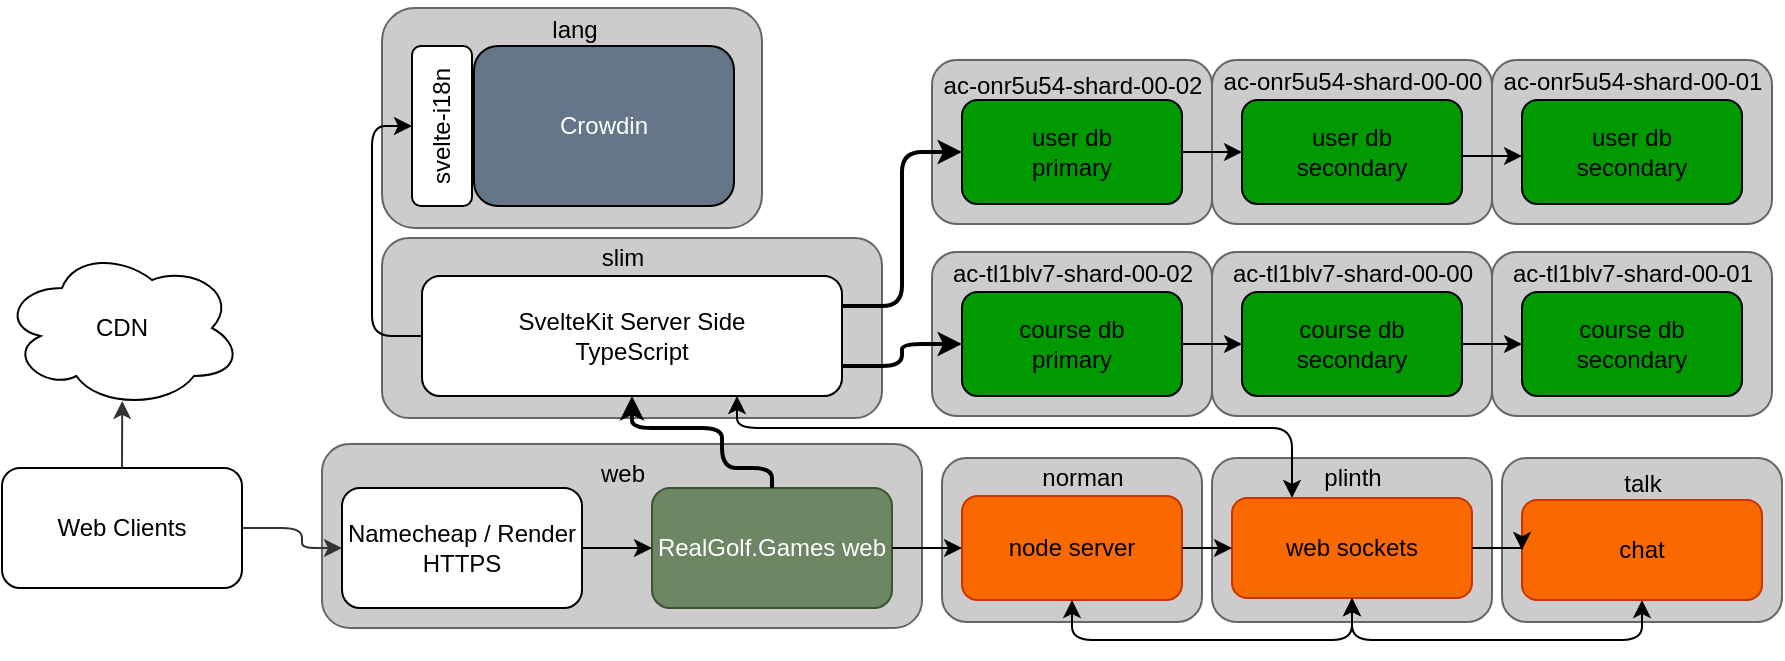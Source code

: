 <mxfile version="24.2.9" type="github">
  <diagram id="yPxyJZ8AM_hMuL3Unpa9" name="gitflow">
    <mxGraphModel dx="2662" dy="1016" grid="1" gridSize="10" guides="1" tooltips="1" connect="1" arrows="1" fold="1" page="1" pageScale="1" pageWidth="1100" pageHeight="850" background="#ffffff" math="0" shadow="0">
      <root>
        <mxCell id="0" />
        <mxCell id="1" parent="0" />
        <mxCell id="5" value="" style="edgeStyle=none;orthogonalLoop=1;jettySize=auto;html=1;exitX=0.5;exitY=0;exitDx=0;exitDy=0;entryX=0.501;entryY=0.956;entryDx=0;entryDy=0;strokeColor=#333333;rounded=1;entryPerimeter=0;" parent="1" source="8" target="27" edge="1">
          <mxGeometry width="100" relative="1" as="geometry">
            <mxPoint x="-1020" y="445" as="sourcePoint" />
            <mxPoint x="-1020" y="410" as="targetPoint" />
            <Array as="points" />
          </mxGeometry>
        </mxCell>
        <mxCell id="6" value="" style="rounded=1;whiteSpace=wrap;html=1;fillColor=#CCCCCC;fontColor=#333333;strokeColor=#666666;" parent="1" vertex="1">
          <mxGeometry x="-920" y="428" width="300" height="92" as="geometry" />
        </mxCell>
        <mxCell id="8" value="&lt;font color=&quot;#000000&quot;&gt;Web Clients&lt;/font&gt;" style="rounded=1;whiteSpace=wrap;html=1;fillColor=#FFFFFF;strokeColor=#000000;" parent="1" vertex="1">
          <mxGeometry x="-1080" y="440" width="120" height="60" as="geometry" />
        </mxCell>
        <mxCell id="12" value="Namecheap / Render HTTPS" style="rounded=1;whiteSpace=wrap;html=1;fontColor=#000000;fillColor=#FFFFFF;strokeColor=#000000;" parent="1" vertex="1">
          <mxGeometry x="-910" y="450" width="120" height="60" as="geometry" />
        </mxCell>
        <mxCell id="13" value="RealGolf.Games web" style="rounded=1;whiteSpace=wrap;html=1;fillColor=#6d8764;strokeColor=#3A5431;fontColor=#ffffff;" parent="1" vertex="1">
          <mxGeometry x="-755" y="450" width="120" height="60" as="geometry" />
        </mxCell>
        <mxCell id="14" value="" style="edgeStyle=none;orthogonalLoop=1;jettySize=auto;html=1;rounded=1;strokeColor=#000000;fontColor=#000000;jumpStyle=none;exitX=1;exitY=0.5;exitDx=0;exitDy=0;entryX=0;entryY=0.5;entryDx=0;entryDy=0;" parent="1" source="12" target="13" edge="1">
          <mxGeometry width="100" relative="1" as="geometry">
            <mxPoint x="-780" y="370" as="sourcePoint" />
            <mxPoint x="-680" y="370" as="targetPoint" />
            <Array as="points" />
          </mxGeometry>
        </mxCell>
        <mxCell id="15" value="" style="rounded=1;whiteSpace=wrap;html=1;fillColor=#CCCCCC;fontColor=#333333;strokeColor=#666666;" parent="1" vertex="1">
          <mxGeometry x="-615" y="236" width="140" height="82" as="geometry" />
        </mxCell>
        <mxCell id="16" value="user db&lt;br&gt;primary" style="rounded=1;whiteSpace=wrap;html=1;fillColor=#009900;strokeColor=#000000;" parent="1" vertex="1">
          <mxGeometry x="-600" y="256" width="110" height="52" as="geometry" />
        </mxCell>
        <mxCell id="18" value="" style="rounded=1;whiteSpace=wrap;html=1;fillColor=#CCCCCC;fontColor=#333333;strokeColor=#666666;" parent="1" vertex="1">
          <mxGeometry x="-615" y="332" width="140" height="82" as="geometry" />
        </mxCell>
        <mxCell id="19" value="course db&lt;br&gt;primary" style="rounded=1;whiteSpace=wrap;html=1;fillColor=#009900;strokeColor=#000000;" parent="1" vertex="1">
          <mxGeometry x="-600" y="352" width="110" height="52" as="geometry" />
        </mxCell>
        <mxCell id="lyG4uXMeecLFZcEq1d1h-28" value="" style="endArrow=classic;html=1;exitX=1;exitY=0.5;exitDx=0;exitDy=0;entryX=0;entryY=0.5;entryDx=0;entryDy=0;strokeColor=#333333;rounded=1;jumpStyle=none;" parent="1" source="8" target="12" edge="1">
          <mxGeometry width="50" height="50" relative="1" as="geometry">
            <mxPoint x="-960" y="475" as="sourcePoint" />
            <mxPoint x="-930" y="475" as="targetPoint" />
            <Array as="points">
              <mxPoint x="-930" y="470" />
              <mxPoint x="-930" y="480" />
            </Array>
          </mxGeometry>
        </mxCell>
        <mxCell id="27" value="CDN" style="ellipse;shape=cloud;whiteSpace=wrap;html=1;strokeColor=#000000;fontColor=#000000;fillColor=#FFFFFF;" parent="1" vertex="1">
          <mxGeometry x="-1080" y="330" width="120" height="80" as="geometry" />
        </mxCell>
        <mxCell id="28" value="web" style="text;html=1;align=center;verticalAlign=middle;resizable=0;points=[];autosize=1;strokeColor=none;fillColor=none;fontColor=#000000;" parent="1" vertex="1">
          <mxGeometry x="-795" y="428" width="50" height="30" as="geometry" />
        </mxCell>
        <mxCell id="30" value="&lt;span style=&quot;text-align: start;&quot;&gt;&lt;font face=&quot;Helvetica&quot;&gt;ac-tl1blv7-shard-00-02&lt;/font&gt;&lt;/span&gt;" style="text;html=1;align=center;verticalAlign=middle;resizable=0;points=[];autosize=1;strokeColor=none;fillColor=none;fontColor=#000000;" parent="1" vertex="1">
          <mxGeometry x="-615" y="328" width="140" height="30" as="geometry" />
        </mxCell>
        <mxCell id="32" value="" style="rounded=1;whiteSpace=wrap;html=1;fillColor=#CCCCCC;fontColor=#333333;strokeColor=#666666;" parent="1" vertex="1">
          <mxGeometry x="-890" y="325" width="250" height="90" as="geometry" />
        </mxCell>
        <mxCell id="33" value="slim" style="text;html=1;align=center;verticalAlign=middle;resizable=0;points=[];autosize=1;strokeColor=none;fillColor=none;fontColor=#000000;" parent="1" vertex="1">
          <mxGeometry x="-790" y="320" width="40" height="30" as="geometry" />
        </mxCell>
        <mxCell id="OIw125gu9rK1P23KZEGV-54" style="edgeStyle=orthogonalEdgeStyle;rounded=1;orthogonalLoop=1;jettySize=auto;html=1;exitX=1;exitY=0.75;exitDx=0;exitDy=0;entryX=0;entryY=0.5;entryDx=0;entryDy=0;curved=0;strokeWidth=2;" parent="1" source="34" target="19" edge="1">
          <mxGeometry relative="1" as="geometry" />
        </mxCell>
        <mxCell id="3hocVGFG9XqgehHfKii2-60" style="edgeStyle=orthogonalEdgeStyle;rounded=1;orthogonalLoop=1;jettySize=auto;html=1;exitX=1;exitY=0.25;exitDx=0;exitDy=0;entryX=0;entryY=0.5;entryDx=0;entryDy=0;curved=0;strokeWidth=2;" parent="1" source="34" target="16" edge="1">
          <mxGeometry relative="1" as="geometry" />
        </mxCell>
        <mxCell id="34" value="SvelteKit Server Side&lt;br&gt;TypeScript" style="rounded=1;whiteSpace=wrap;html=1;fontColor=#000000;fillColor=#FFFFFF;strokeColor=#000000;" parent="1" vertex="1">
          <mxGeometry x="-870" y="344" width="210" height="60" as="geometry" />
        </mxCell>
        <mxCell id="OIw125gu9rK1P23KZEGV-37" value="" style="rounded=1;whiteSpace=wrap;html=1;fillColor=#CCCCCC;fontColor=#333333;strokeColor=#666666;" parent="1" vertex="1">
          <mxGeometry x="-475" y="236" width="140" height="82" as="geometry" />
        </mxCell>
        <mxCell id="OIw125gu9rK1P23KZEGV-38" value="user db&lt;br&gt;secondary" style="rounded=1;whiteSpace=wrap;html=1;fillColor=#009900;strokeColor=#000000;" parent="1" vertex="1">
          <mxGeometry x="-460" y="256" width="110" height="52" as="geometry" />
        </mxCell>
        <mxCell id="OIw125gu9rK1P23KZEGV-39" value="&lt;span style=&quot;text-align: start;&quot;&gt;&lt;font face=&quot;Helvetica&quot; style=&quot;font-size: 12px;&quot;&gt;ac-onr5u54-shard-00-00&lt;/font&gt;&lt;/span&gt;" style="text;html=1;align=center;verticalAlign=middle;resizable=0;points=[];autosize=1;fillColor=none;" parent="1" vertex="1">
          <mxGeometry x="-480" y="232" width="150" height="30" as="geometry" />
        </mxCell>
        <mxCell id="OIw125gu9rK1P23KZEGV-41" value="" style="rounded=1;whiteSpace=wrap;html=1;fillColor=#CCCCCC;fontColor=#333333;strokeColor=#666666;" parent="1" vertex="1">
          <mxGeometry x="-335" y="236" width="140" height="82" as="geometry" />
        </mxCell>
        <mxCell id="OIw125gu9rK1P23KZEGV-42" value="user db&lt;br&gt;secondary" style="rounded=1;whiteSpace=wrap;html=1;fillColor=#009900;strokeColor=#000000;" parent="1" vertex="1">
          <mxGeometry x="-320" y="256" width="110" height="52" as="geometry" />
        </mxCell>
        <mxCell id="OIw125gu9rK1P23KZEGV-43" value="&lt;span style=&quot;text-align: start;&quot;&gt;&lt;font face=&quot;Helvetica&quot; style=&quot;font-size: 12px;&quot;&gt;ac-onr5u54-shard-00-01&lt;/font&gt;&lt;/span&gt;" style="text;html=1;align=center;verticalAlign=middle;resizable=0;points=[];autosize=1;fillColor=none;" parent="1" vertex="1">
          <mxGeometry x="-340" y="232" width="150" height="30" as="geometry" />
        </mxCell>
        <mxCell id="OIw125gu9rK1P23KZEGV-44" value="" style="rounded=1;whiteSpace=wrap;html=1;fillColor=#CCCCCC;fontColor=#333333;strokeColor=#666666;" parent="1" vertex="1">
          <mxGeometry x="-475" y="332" width="140" height="82" as="geometry" />
        </mxCell>
        <mxCell id="OIw125gu9rK1P23KZEGV-45" value="course db&lt;br&gt;secondary" style="rounded=1;whiteSpace=wrap;html=1;fillColor=#009900;strokeColor=#000000;" parent="1" vertex="1">
          <mxGeometry x="-460" y="352" width="110" height="52" as="geometry" />
        </mxCell>
        <mxCell id="OIw125gu9rK1P23KZEGV-50" value="" style="rounded=1;whiteSpace=wrap;html=1;fillColor=#CCCCCC;fontColor=#333333;strokeColor=#666666;" parent="1" vertex="1">
          <mxGeometry x="-335" y="332" width="140" height="82" as="geometry" />
        </mxCell>
        <mxCell id="OIw125gu9rK1P23KZEGV-51" value="course db&lt;br&gt;secondary" style="rounded=1;whiteSpace=wrap;html=1;fillColor=#009900;strokeColor=#000000;" parent="1" vertex="1">
          <mxGeometry x="-320" y="352" width="110" height="52" as="geometry" />
        </mxCell>
        <mxCell id="OIw125gu9rK1P23KZEGV-55" value="&lt;span style=&quot;text-align: start;&quot;&gt;&lt;font face=&quot;Helvetica&quot; style=&quot;font-size: 12px;&quot;&gt;ac-onr5u54-shard-00-02&lt;/font&gt;&lt;/span&gt;" style="text;html=1;align=center;verticalAlign=middle;resizable=0;points=[];autosize=1;fillColor=none;" parent="1" vertex="1">
          <mxGeometry x="-620" y="234" width="150" height="30" as="geometry" />
        </mxCell>
        <mxCell id="OIw125gu9rK1P23KZEGV-59" style="edgeStyle=orthogonalEdgeStyle;rounded=0;orthogonalLoop=1;jettySize=auto;html=1;exitX=1;exitY=0.5;exitDx=0;exitDy=0;entryX=0;entryY=0.5;entryDx=0;entryDy=0;" parent="1" edge="1">
          <mxGeometry relative="1" as="geometry">
            <mxPoint x="-490" y="378" as="sourcePoint" />
            <mxPoint x="-460" y="378" as="targetPoint" />
          </mxGeometry>
        </mxCell>
        <mxCell id="OIw125gu9rK1P23KZEGV-60" style="edgeStyle=orthogonalEdgeStyle;rounded=0;orthogonalLoop=1;jettySize=auto;html=1;exitX=1;exitY=0.5;exitDx=0;exitDy=0;entryX=0;entryY=0.5;entryDx=0;entryDy=0;" parent="1" edge="1">
          <mxGeometry relative="1" as="geometry">
            <mxPoint x="-350" y="378" as="sourcePoint" />
            <mxPoint x="-320" y="378" as="targetPoint" />
          </mxGeometry>
        </mxCell>
        <mxCell id="OIw125gu9rK1P23KZEGV-64" style="edgeStyle=orthogonalEdgeStyle;rounded=0;orthogonalLoop=1;jettySize=auto;html=1;exitX=1;exitY=0.5;exitDx=0;exitDy=0;entryX=0;entryY=0.5;entryDx=0;entryDy=0;" parent="1" edge="1">
          <mxGeometry relative="1" as="geometry">
            <mxPoint x="-350" y="284" as="sourcePoint" />
            <mxPoint x="-320" y="284" as="targetPoint" />
          </mxGeometry>
        </mxCell>
        <mxCell id="OIw125gu9rK1P23KZEGV-71" style="edgeStyle=orthogonalEdgeStyle;rounded=0;orthogonalLoop=1;jettySize=auto;html=1;exitX=1;exitY=0.5;exitDx=0;exitDy=0;entryX=0;entryY=0.5;entryDx=0;entryDy=0;" parent="1" edge="1">
          <mxGeometry relative="1" as="geometry">
            <mxPoint x="-490" y="282" as="sourcePoint" />
            <mxPoint x="-460" y="282" as="targetPoint" />
          </mxGeometry>
        </mxCell>
        <mxCell id="OIw125gu9rK1P23KZEGV-72" value="&lt;span style=&quot;text-align: start;&quot;&gt;&lt;font face=&quot;Helvetica&quot;&gt;ac-tl1blv7-shard-00-00&lt;/font&gt;&lt;/span&gt;" style="text;html=1;align=center;verticalAlign=middle;resizable=0;points=[];autosize=1;strokeColor=none;fillColor=none;fontColor=#000000;" parent="1" vertex="1">
          <mxGeometry x="-475" y="328" width="140" height="30" as="geometry" />
        </mxCell>
        <mxCell id="OIw125gu9rK1P23KZEGV-73" value="&lt;span style=&quot;text-align: start;&quot;&gt;&lt;font face=&quot;Helvetica&quot;&gt;ac-tl1blv7-shard-00-01&lt;/font&gt;&lt;/span&gt;" style="text;html=1;align=center;verticalAlign=middle;resizable=0;points=[];autosize=1;strokeColor=none;fillColor=none;fontColor=#000000;" parent="1" vertex="1">
          <mxGeometry x="-335" y="328" width="140" height="30" as="geometry" />
        </mxCell>
        <mxCell id="3hocVGFG9XqgehHfKii2-37" value="" style="rounded=1;whiteSpace=wrap;html=1;fillColor=#CCCCCC;fontColor=#333333;strokeColor=#666666;" parent="1" vertex="1">
          <mxGeometry x="-890" y="210" width="190" height="110" as="geometry" />
        </mxCell>
        <mxCell id="3hocVGFG9XqgehHfKii2-47" value="" style="rounded=1;whiteSpace=wrap;html=1;fillColor=#CCCCCC;fontColor=#333333;strokeColor=#666666;" parent="1" vertex="1">
          <mxGeometry x="-610" y="435" width="130" height="82" as="geometry" />
        </mxCell>
        <mxCell id="3hocVGFG9XqgehHfKii2-48" value="node server" style="rounded=1;whiteSpace=wrap;html=1;fillColor=#fa6800;strokeColor=#C73500;fontColor=#000000;" parent="1" vertex="1">
          <mxGeometry x="-600" y="454" width="110" height="52" as="geometry" />
        </mxCell>
        <mxCell id="3hocVGFG9XqgehHfKii2-49" value="&lt;span style=&quot;text-align: start;&quot;&gt;&lt;font face=&quot;Helvetica&quot;&gt;norman&lt;/font&gt;&lt;/span&gt;" style="text;html=1;align=center;verticalAlign=middle;resizable=0;points=[];autosize=1;strokeColor=none;fillColor=none;fontColor=#000000;" parent="1" vertex="1">
          <mxGeometry x="-570" y="430" width="60" height="30" as="geometry" />
        </mxCell>
        <mxCell id="3hocVGFG9XqgehHfKii2-50" value="" style="rounded=1;whiteSpace=wrap;html=1;fillColor=#CCCCCC;fontColor=#333333;strokeColor=#666666;" parent="1" vertex="1">
          <mxGeometry x="-475" y="435" width="140" height="82" as="geometry" />
        </mxCell>
        <mxCell id="DVch_7caRpoumiT6dY83-49" style="edgeStyle=orthogonalEdgeStyle;rounded=1;orthogonalLoop=1;jettySize=auto;html=1;exitX=0.5;exitY=1;exitDx=0;exitDy=0;entryX=0.5;entryY=1;entryDx=0;entryDy=0;startArrow=classic;startFill=1;curved=0;" edge="1" parent="1" source="24" target="3hocVGFG9XqgehHfKii2-48">
          <mxGeometry relative="1" as="geometry" />
        </mxCell>
        <mxCell id="DVch_7caRpoumiT6dY83-50" style="edgeStyle=orthogonalEdgeStyle;rounded=1;orthogonalLoop=1;jettySize=auto;html=1;exitX=0.25;exitY=0;exitDx=0;exitDy=0;entryX=0.75;entryY=1;entryDx=0;entryDy=0;curved=0;startArrow=classic;startFill=1;" edge="1" parent="1" source="24" target="34">
          <mxGeometry relative="1" as="geometry">
            <Array as="points">
              <mxPoint x="-435" y="420" />
              <mxPoint x="-712" y="420" />
            </Array>
          </mxGeometry>
        </mxCell>
        <mxCell id="24" value="web sockets" style="rounded=1;whiteSpace=wrap;html=1;fillColor=#fa6800;strokeColor=#C73500;fontColor=#000000;" parent="1" vertex="1">
          <mxGeometry x="-465" y="455" width="120" height="50" as="geometry" />
        </mxCell>
        <mxCell id="3hocVGFG9XqgehHfKii2-51" value="&lt;div style=&quot;text-align: start;&quot;&gt;&lt;span style=&quot;background-color: initial;&quot;&gt;plinth&lt;/span&gt;&lt;/div&gt;" style="text;html=1;align=center;verticalAlign=middle;resizable=0;points=[];autosize=1;strokeColor=none;fillColor=none;fontColor=#000000;" parent="1" vertex="1">
          <mxGeometry x="-430" y="430" width="50" height="30" as="geometry" />
        </mxCell>
        <mxCell id="3hocVGFG9XqgehHfKii2-52" value="" style="rounded=1;whiteSpace=wrap;html=1;fillColor=#CCCCCC;fontColor=#333333;strokeColor=#666666;" parent="1" vertex="1">
          <mxGeometry x="-330" y="435" width="140" height="82" as="geometry" />
        </mxCell>
        <mxCell id="DVch_7caRpoumiT6dY83-47" style="edgeStyle=orthogonalEdgeStyle;rounded=1;orthogonalLoop=1;jettySize=auto;html=1;exitX=0.5;exitY=1;exitDx=0;exitDy=0;entryX=0.5;entryY=1;entryDx=0;entryDy=0;startArrow=classic;startFill=1;curved=0;" edge="1" parent="1" source="3hocVGFG9XqgehHfKii2-53" target="24">
          <mxGeometry relative="1" as="geometry" />
        </mxCell>
        <mxCell id="3hocVGFG9XqgehHfKii2-53" value="chat" style="rounded=1;whiteSpace=wrap;html=1;fillColor=#fa6800;strokeColor=#C73500;fontColor=#000000;" parent="1" vertex="1">
          <mxGeometry x="-320" y="456" width="120" height="50" as="geometry" />
        </mxCell>
        <mxCell id="3hocVGFG9XqgehHfKii2-54" value="&lt;div style=&quot;text-align: start;&quot;&gt;&lt;span style=&quot;background-color: initial;&quot;&gt;talk&lt;/span&gt;&lt;/div&gt;" style="text;html=1;align=center;verticalAlign=middle;resizable=0;points=[];autosize=1;strokeColor=none;fillColor=none;fontColor=#000000;" parent="1" vertex="1">
          <mxGeometry x="-280" y="433" width="40" height="30" as="geometry" />
        </mxCell>
        <mxCell id="3hocVGFG9XqgehHfKii2-59" style="edgeStyle=orthogonalEdgeStyle;rounded=1;orthogonalLoop=1;jettySize=auto;html=1;exitX=0.5;exitY=0;exitDx=0;exitDy=0;entryX=0.5;entryY=1;entryDx=0;entryDy=0;curved=0;strokeWidth=2;" parent="1" source="13" target="34" edge="1">
          <mxGeometry relative="1" as="geometry">
            <Array as="points">
              <mxPoint x="-695" y="440" />
              <mxPoint x="-720" y="440" />
              <mxPoint x="-720" y="420" />
              <mxPoint x="-765" y="420" />
            </Array>
          </mxGeometry>
        </mxCell>
        <mxCell id="DVch_7caRpoumiT6dY83-38" style="edgeStyle=orthogonalEdgeStyle;rounded=1;orthogonalLoop=1;jettySize=auto;html=1;exitX=0;exitY=0.5;exitDx=0;exitDy=0;entryX=0.5;entryY=0;entryDx=0;entryDy=0;curved=0;" edge="1" parent="1" source="34" target="3hocVGFG9XqgehHfKii2-40">
          <mxGeometry relative="1" as="geometry" />
        </mxCell>
        <mxCell id="DVch_7caRpoumiT6dY83-41" style="edgeStyle=orthogonalEdgeStyle;rounded=0;orthogonalLoop=1;jettySize=auto;html=1;exitX=1;exitY=0.5;exitDx=0;exitDy=0;entryX=0;entryY=0.5;entryDx=0;entryDy=0;" edge="1" parent="1" source="3hocVGFG9XqgehHfKii2-48" target="24">
          <mxGeometry relative="1" as="geometry" />
        </mxCell>
        <mxCell id="DVch_7caRpoumiT6dY83-43" style="edgeStyle=orthogonalEdgeStyle;rounded=0;orthogonalLoop=1;jettySize=auto;html=1;exitX=1;exitY=0.5;exitDx=0;exitDy=0;entryX=0;entryY=0.5;entryDx=0;entryDy=0;" edge="1" parent="1" source="24" target="3hocVGFG9XqgehHfKii2-53">
          <mxGeometry relative="1" as="geometry" />
        </mxCell>
        <mxCell id="DVch_7caRpoumiT6dY83-44" style="edgeStyle=orthogonalEdgeStyle;rounded=0;orthogonalLoop=1;jettySize=auto;html=1;exitX=1;exitY=0.5;exitDx=0;exitDy=0;entryX=0;entryY=0.5;entryDx=0;entryDy=0;" edge="1" parent="1" source="13" target="3hocVGFG9XqgehHfKii2-48">
          <mxGeometry relative="1" as="geometry" />
        </mxCell>
        <mxCell id="DVch_7caRpoumiT6dY83-45" value="" style="group;strokeColor=none;" vertex="1" connectable="0" parent="1">
          <mxGeometry x="-875" y="229" width="161" height="80" as="geometry" />
        </mxCell>
        <mxCell id="3hocVGFG9XqgehHfKii2-40" value="svelte-i18n" style="rounded=1;whiteSpace=wrap;html=1;fontColor=#000000;fillColor=#FFFFFF;strokeColor=#000000;rotation=-90;" parent="DVch_7caRpoumiT6dY83-45" vertex="1">
          <mxGeometry x="-25" y="25" width="80" height="30" as="geometry" />
        </mxCell>
        <mxCell id="3hocVGFG9XqgehHfKii2-41" value="Crowdin" style="rounded=1;whiteSpace=wrap;html=1;fillColor=#647687;strokeColor=default;fontColor=#ffffff;" parent="DVch_7caRpoumiT6dY83-45" vertex="1">
          <mxGeometry x="31" width="130" height="80" as="geometry" />
        </mxCell>
        <mxCell id="DVch_7caRpoumiT6dY83-46" value="lang" style="text;html=1;align=center;verticalAlign=middle;resizable=0;points=[];autosize=1;strokeColor=none;fillColor=none;fontColor=#000000;" vertex="1" parent="1">
          <mxGeometry x="-819.5" y="206" width="50" height="30" as="geometry" />
        </mxCell>
      </root>
    </mxGraphModel>
  </diagram>
</mxfile>
